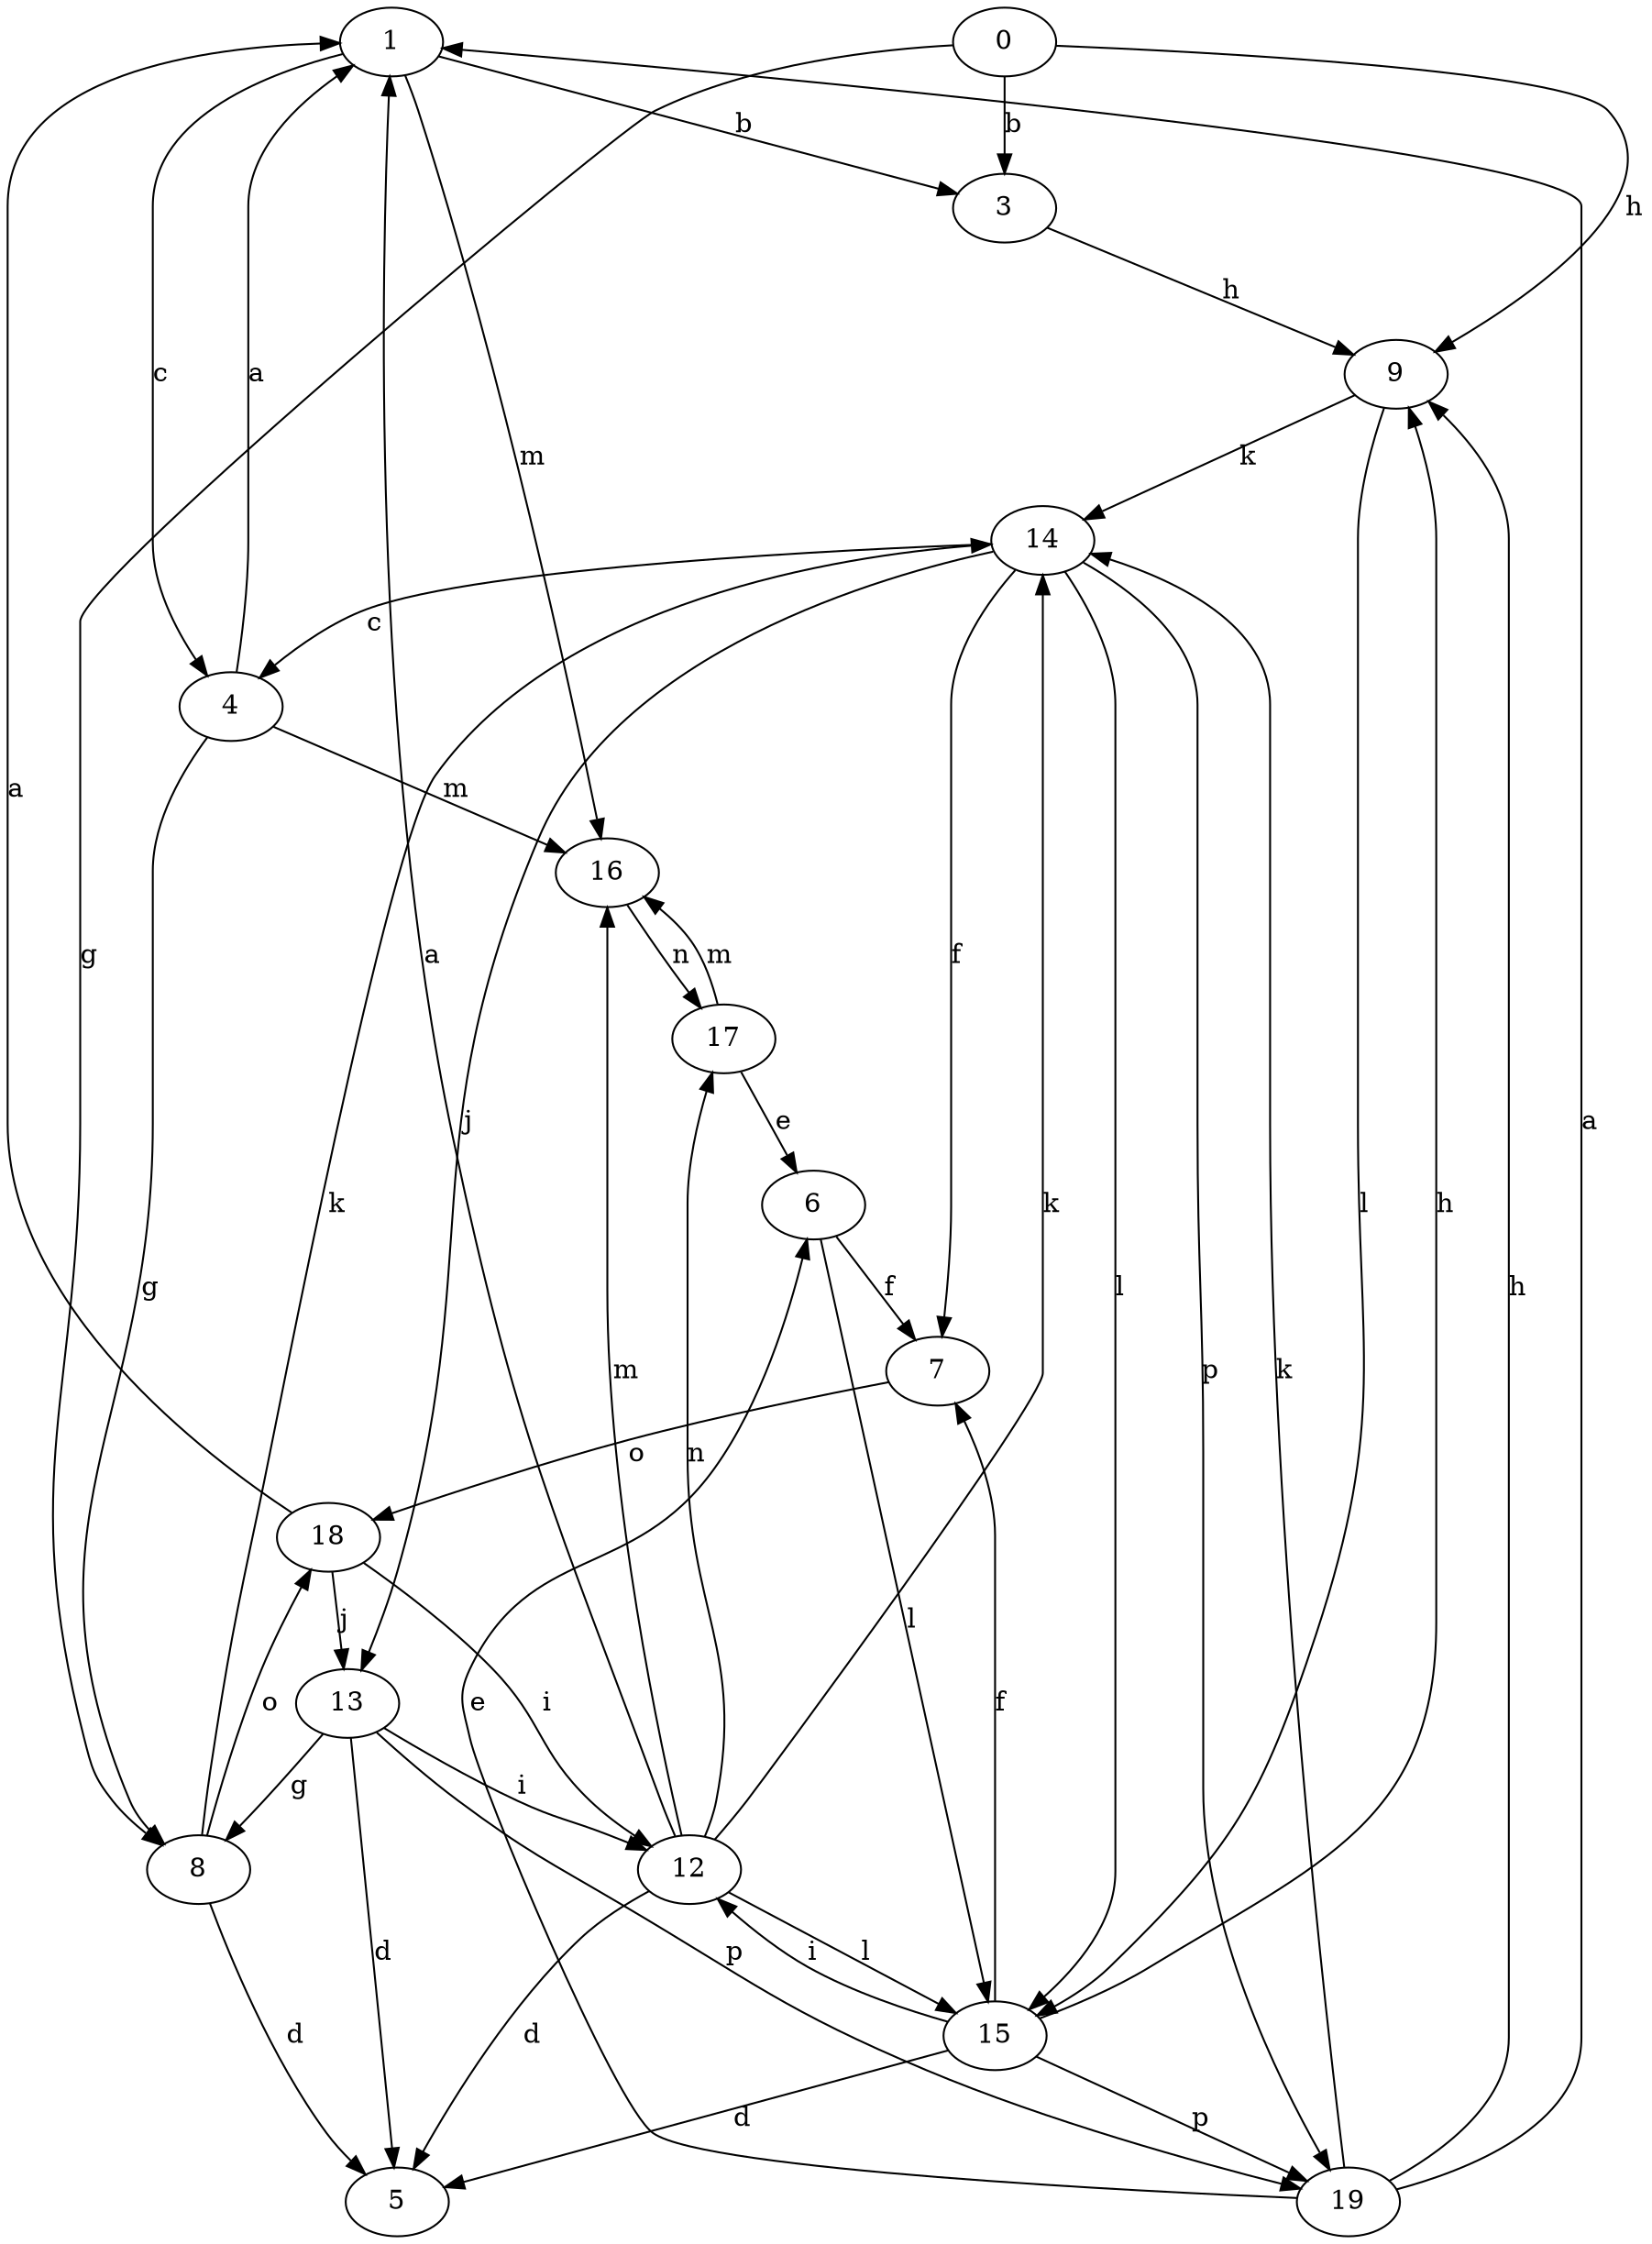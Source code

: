 strict digraph  {
1;
3;
4;
5;
6;
7;
8;
9;
12;
0;
13;
14;
15;
16;
17;
18;
19;
1 -> 3  [label=b];
1 -> 4  [label=c];
1 -> 16  [label=m];
3 -> 9  [label=h];
4 -> 1  [label=a];
4 -> 8  [label=g];
4 -> 16  [label=m];
6 -> 7  [label=f];
6 -> 15  [label=l];
7 -> 18  [label=o];
8 -> 5  [label=d];
8 -> 14  [label=k];
8 -> 18  [label=o];
9 -> 14  [label=k];
9 -> 15  [label=l];
12 -> 1  [label=a];
12 -> 5  [label=d];
12 -> 14  [label=k];
12 -> 15  [label=l];
12 -> 16  [label=m];
12 -> 17  [label=n];
0 -> 3  [label=b];
0 -> 8  [label=g];
0 -> 9  [label=h];
13 -> 5  [label=d];
13 -> 8  [label=g];
13 -> 12  [label=i];
13 -> 19  [label=p];
14 -> 4  [label=c];
14 -> 7  [label=f];
14 -> 13  [label=j];
14 -> 15  [label=l];
14 -> 19  [label=p];
15 -> 5  [label=d];
15 -> 7  [label=f];
15 -> 9  [label=h];
15 -> 12  [label=i];
15 -> 19  [label=p];
16 -> 17  [label=n];
17 -> 6  [label=e];
17 -> 16  [label=m];
18 -> 1  [label=a];
18 -> 12  [label=i];
18 -> 13  [label=j];
19 -> 1  [label=a];
19 -> 6  [label=e];
19 -> 9  [label=h];
19 -> 14  [label=k];
}
